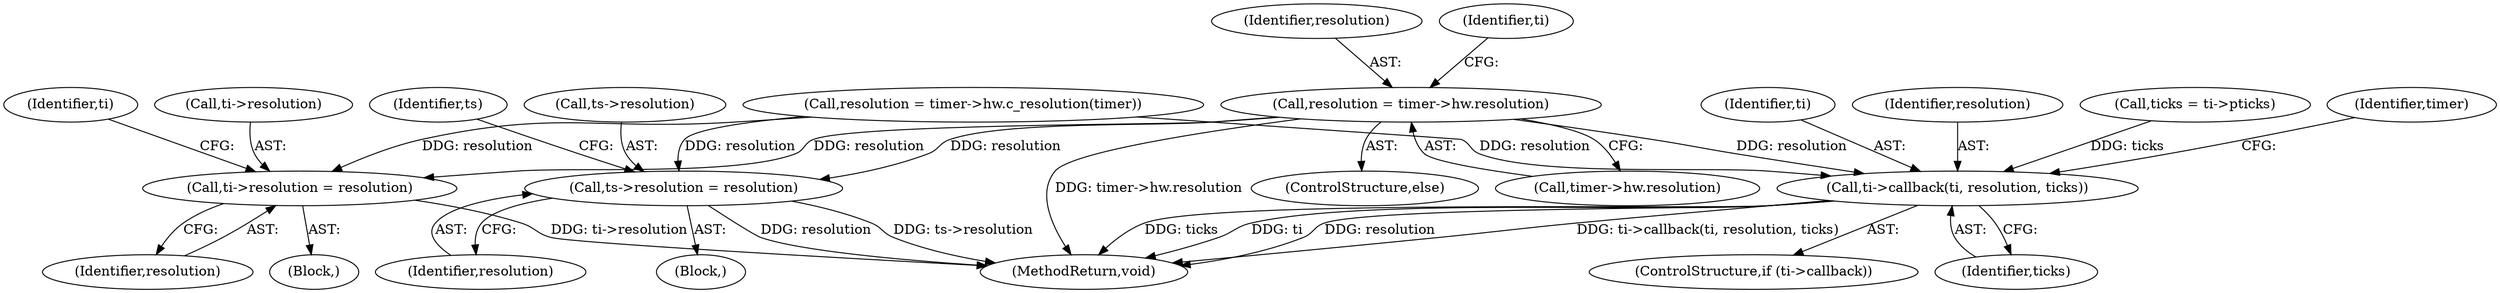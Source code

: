 digraph "0_linux_ee8413b01045c74340aa13ad5bdf905de32be736@pointer" {
"1000146" [label="(Call,resolution = timer->hw.resolution)"];
"1000167" [label="(Call,ti->resolution = resolution)"];
"1000272" [label="(Call,ts->resolution = resolution)"];
"1000389" [label="(Call,ti->callback(ti, resolution, ticks))"];
"1000175" [label="(Identifier,ti)"];
"1000276" [label="(Identifier,resolution)"];
"1000385" [label="(ControlStructure,if (ti->callback))"];
"1000390" [label="(Identifier,ti)"];
"1000153" [label="(Block,)"];
"1000391" [label="(Identifier,resolution)"];
"1000365" [label="(Call,ticks = ti->pticks)"];
"1000145" [label="(ControlStructure,else)"];
"1000171" [label="(Identifier,resolution)"];
"1000281" [label="(Identifier,ts)"];
"1000396" [label="(Identifier,timer)"];
"1000264" [label="(Block,)"];
"1000392" [label="(Identifier,ticks)"];
"1000141" [label="(Call,resolution = timer->hw.c_resolution(timer))"];
"1000147" [label="(Identifier,resolution)"];
"1000273" [label="(Call,ts->resolution)"];
"1000389" [label="(Call,ti->callback(ti, resolution, ticks))"];
"1000158" [label="(Identifier,ti)"];
"1000424" [label="(MethodReturn,void)"];
"1000148" [label="(Call,timer->hw.resolution)"];
"1000167" [label="(Call,ti->resolution = resolution)"];
"1000168" [label="(Call,ti->resolution)"];
"1000146" [label="(Call,resolution = timer->hw.resolution)"];
"1000272" [label="(Call,ts->resolution = resolution)"];
"1000146" -> "1000145"  [label="AST: "];
"1000146" -> "1000148"  [label="CFG: "];
"1000147" -> "1000146"  [label="AST: "];
"1000148" -> "1000146"  [label="AST: "];
"1000158" -> "1000146"  [label="CFG: "];
"1000146" -> "1000424"  [label="DDG: timer->hw.resolution"];
"1000146" -> "1000167"  [label="DDG: resolution"];
"1000146" -> "1000272"  [label="DDG: resolution"];
"1000146" -> "1000389"  [label="DDG: resolution"];
"1000167" -> "1000153"  [label="AST: "];
"1000167" -> "1000171"  [label="CFG: "];
"1000168" -> "1000167"  [label="AST: "];
"1000171" -> "1000167"  [label="AST: "];
"1000175" -> "1000167"  [label="CFG: "];
"1000167" -> "1000424"  [label="DDG: ti->resolution"];
"1000141" -> "1000167"  [label="DDG: resolution"];
"1000272" -> "1000264"  [label="AST: "];
"1000272" -> "1000276"  [label="CFG: "];
"1000273" -> "1000272"  [label="AST: "];
"1000276" -> "1000272"  [label="AST: "];
"1000281" -> "1000272"  [label="CFG: "];
"1000272" -> "1000424"  [label="DDG: resolution"];
"1000272" -> "1000424"  [label="DDG: ts->resolution"];
"1000141" -> "1000272"  [label="DDG: resolution"];
"1000389" -> "1000385"  [label="AST: "];
"1000389" -> "1000392"  [label="CFG: "];
"1000390" -> "1000389"  [label="AST: "];
"1000391" -> "1000389"  [label="AST: "];
"1000392" -> "1000389"  [label="AST: "];
"1000396" -> "1000389"  [label="CFG: "];
"1000389" -> "1000424"  [label="DDG: ti->callback(ti, resolution, ticks)"];
"1000389" -> "1000424"  [label="DDG: ticks"];
"1000389" -> "1000424"  [label="DDG: ti"];
"1000389" -> "1000424"  [label="DDG: resolution"];
"1000141" -> "1000389"  [label="DDG: resolution"];
"1000365" -> "1000389"  [label="DDG: ticks"];
}
